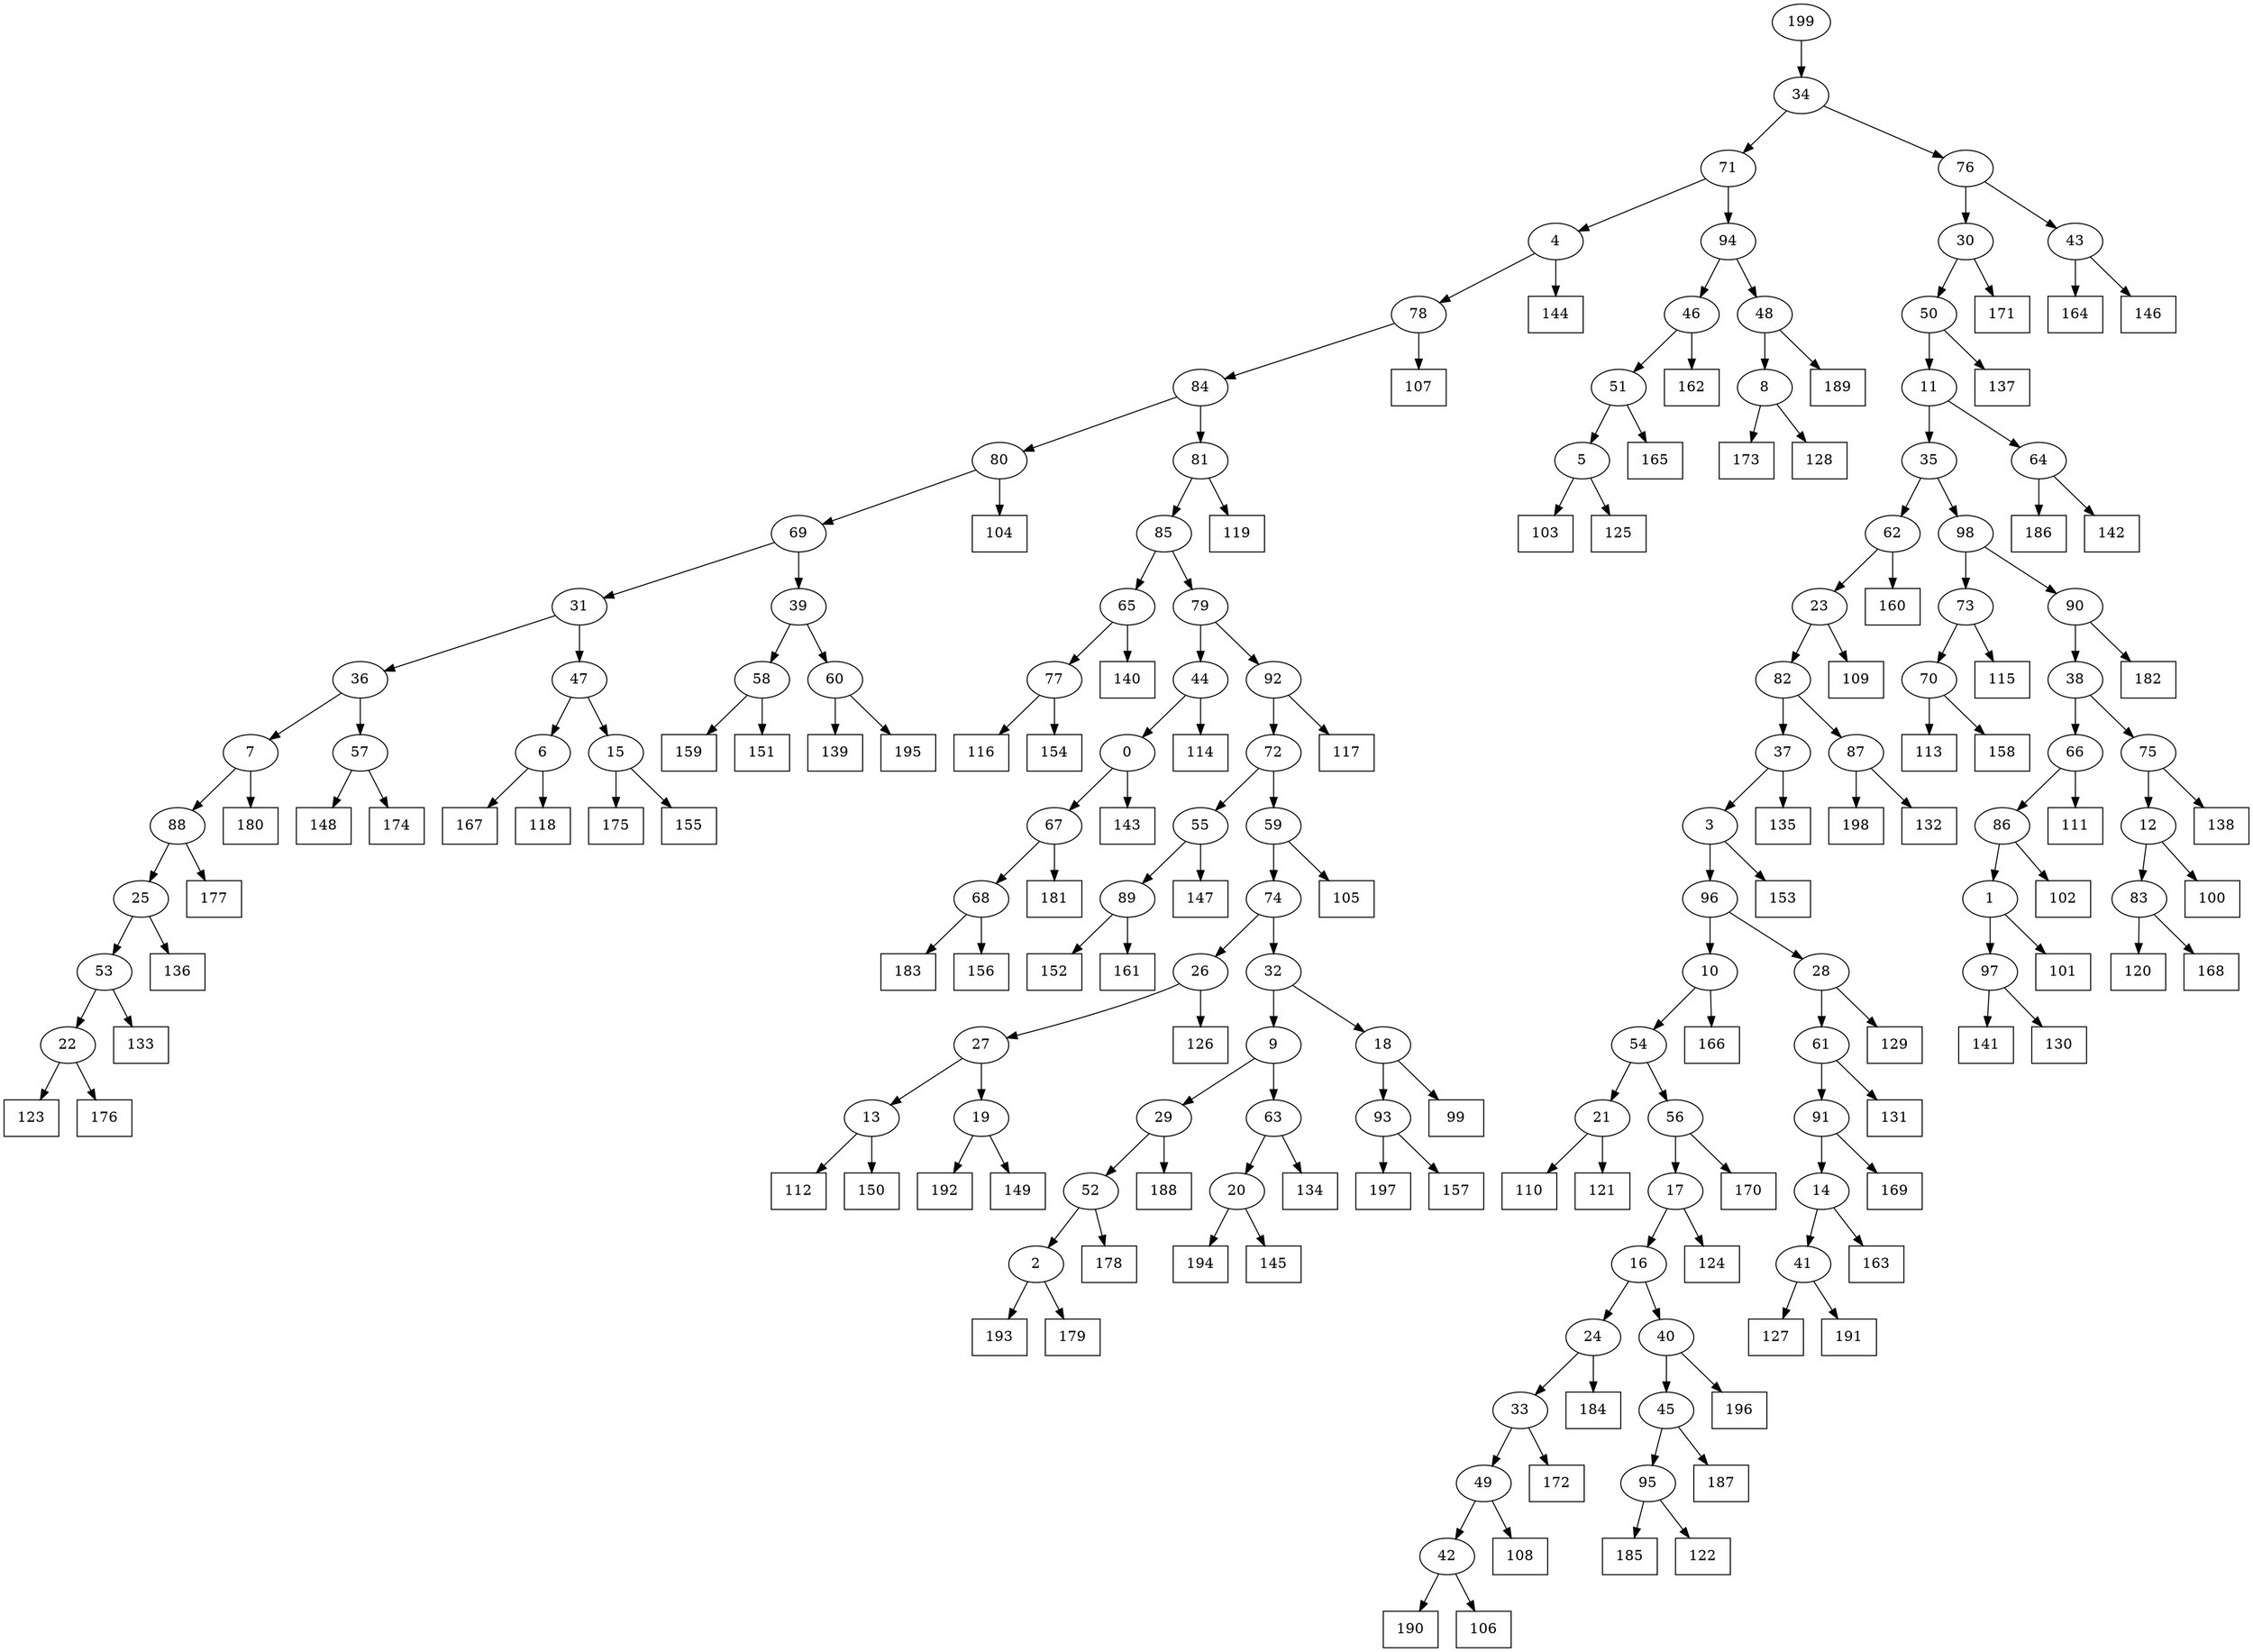 digraph G {
0[label="0"];
1[label="1"];
2[label="2"];
3[label="3"];
4[label="4"];
5[label="5"];
6[label="6"];
7[label="7"];
8[label="8"];
9[label="9"];
10[label="10"];
11[label="11"];
12[label="12"];
13[label="13"];
14[label="14"];
15[label="15"];
16[label="16"];
17[label="17"];
18[label="18"];
19[label="19"];
20[label="20"];
21[label="21"];
22[label="22"];
23[label="23"];
24[label="24"];
25[label="25"];
26[label="26"];
27[label="27"];
28[label="28"];
29[label="29"];
30[label="30"];
31[label="31"];
32[label="32"];
33[label="33"];
34[label="34"];
35[label="35"];
36[label="36"];
37[label="37"];
38[label="38"];
39[label="39"];
40[label="40"];
41[label="41"];
42[label="42"];
43[label="43"];
44[label="44"];
45[label="45"];
46[label="46"];
47[label="47"];
48[label="48"];
49[label="49"];
50[label="50"];
51[label="51"];
52[label="52"];
53[label="53"];
54[label="54"];
55[label="55"];
56[label="56"];
57[label="57"];
58[label="58"];
59[label="59"];
60[label="60"];
61[label="61"];
62[label="62"];
63[label="63"];
64[label="64"];
65[label="65"];
66[label="66"];
67[label="67"];
68[label="68"];
69[label="69"];
70[label="70"];
71[label="71"];
72[label="72"];
73[label="73"];
74[label="74"];
75[label="75"];
76[label="76"];
77[label="77"];
78[label="78"];
79[label="79"];
80[label="80"];
81[label="81"];
82[label="82"];
83[label="83"];
84[label="84"];
85[label="85"];
86[label="86"];
87[label="87"];
88[label="88"];
89[label="89"];
90[label="90"];
91[label="91"];
92[label="92"];
93[label="93"];
94[label="94"];
95[label="95"];
96[label="96"];
97[label="97"];
98[label="98"];
99[shape=box,label="148"];
100[shape=box,label="116"];
101[shape=box,label="120"];
102[shape=box,label="152"];
103[shape=box,label="147"];
104[shape=box,label="127"];
105[shape=box,label="159"];
106[shape=box,label="102"];
107[shape=box,label="113"];
108[shape=box,label="136"];
109[shape=box,label="184"];
110[shape=box,label="192"];
111[shape=box,label="167"];
112[shape=box,label="112"];
113[shape=box,label="108"];
114[shape=box,label="141"];
115[shape=box,label="103"];
116[shape=box,label="129"];
117[shape=box,label="109"];
118[shape=box,label="105"];
119[shape=box,label="186"];
120[shape=box,label="182"];
121[shape=box,label="149"];
122[shape=box,label="123"];
123[shape=box,label="173"];
124[shape=box,label="134"];
125[shape=box,label="128"];
126[shape=box,label="197"];
127[shape=box,label="165"];
128[shape=box,label="160"];
129[shape=box,label="161"];
130[shape=box,label="107"];
131[shape=box,label="140"];
132[shape=box,label="174"];
133[shape=box,label="104"];
134[shape=box,label="164"];
135[shape=box,label="111"];
136[shape=box,label="139"];
137[shape=box,label="180"];
138[shape=box,label="172"];
139[shape=box,label="183"];
140[shape=box,label="138"];
141[shape=box,label="162"];
142[shape=box,label="154"];
143[shape=box,label="101"];
144[shape=box,label="118"];
145[shape=box,label="150"];
146[shape=box,label="157"];
147[shape=box,label="194"];
148[shape=box,label="146"];
149[shape=box,label="156"];
150[shape=box,label="169"];
151[shape=box,label="135"];
152[shape=box,label="133"];
153[shape=box,label="171"];
154[shape=box,label="166"];
155[shape=box,label="193"];
156[shape=box,label="198"];
157[shape=box,label="163"];
158[shape=box,label="115"];
159[shape=box,label="188"];
160[shape=box,label="168"];
161[shape=box,label="110"];
162[shape=box,label="153"];
163[shape=box,label="144"];
164[shape=box,label="179"];
165[shape=box,label="181"];
166[shape=box,label="177"];
167[shape=box,label="196"];
168[shape=box,label="100"];
169[shape=box,label="185"];
170[shape=box,label="121"];
171[shape=box,label="158"];
172[shape=box,label="131"];
173[shape=box,label="195"];
174[shape=box,label="190"];
175[shape=box,label="151"];
176[shape=box,label="175"];
177[shape=box,label="132"];
178[shape=box,label="99"];
179[shape=box,label="124"];
180[shape=box,label="142"];
181[shape=box,label="106"];
182[shape=box,label="117"];
183[shape=box,label="176"];
184[shape=box,label="155"];
185[shape=box,label="126"];
186[shape=box,label="122"];
187[shape=box,label="191"];
188[shape=box,label="170"];
189[shape=box,label="187"];
190[shape=box,label="189"];
191[shape=box,label="178"];
192[shape=box,label="145"];
193[shape=box,label="125"];
194[shape=box,label="130"];
195[shape=box,label="143"];
196[shape=box,label="119"];
197[shape=box,label="114"];
198[shape=box,label="137"];
199[label="199"];
80->133 ;
77->142 ;
37->151 ;
38->66 ;
41->187 ;
13->112 ;
25->108 ;
66->135 ;
83->160 ;
7->137 ;
90->120 ;
5->115 ;
65->131 ;
14->157 ;
27->19 ;
92->182 ;
73->158 ;
19->110 ;
8->125 ;
60->173 ;
20->192 ;
68->149 ;
55->103 ;
70->171 ;
45->95 ;
51->5 ;
5->193 ;
95->169 ;
89->102 ;
9->63 ;
4->163 ;
88->166 ;
87->177 ;
71->94 ;
68->139 ;
15->176 ;
94->46 ;
67->68 ;
91->150 ;
48->8 ;
63->20 ;
98->90 ;
75->140 ;
62->128 ;
29->159 ;
78->130 ;
57->99 ;
40->45 ;
28->61 ;
61->91 ;
65->77 ;
86->1 ;
1->143 ;
20->147 ;
53->152 ;
43->134 ;
37->3 ;
3->162 ;
81->85 ;
42->174 ;
91->14 ;
62->23 ;
47->15 ;
15->184 ;
17->179 ;
26->185 ;
56->188 ;
70->107 ;
0->195 ;
54->21 ;
60->136 ;
6->144 ;
23->82 ;
82->37 ;
58->175 ;
17->16 ;
26->27 ;
9->29 ;
2->155 ;
46->141 ;
64->119 ;
85->65 ;
44->0 ;
74->26 ;
12->83 ;
83->101 ;
76->30 ;
11->64 ;
64->180 ;
87->156 ;
30->153 ;
69->39 ;
19->121 ;
31->47 ;
97->114 ;
88->25 ;
82->87 ;
94->48 ;
48->190 ;
63->124 ;
43->148 ;
16->40 ;
24->109 ;
50->198 ;
96->28 ;
28->116 ;
199->34 ;
34->71 ;
89->129 ;
72->55 ;
55->89 ;
10->154 ;
79->44 ;
39->60 ;
25->53 ;
71->4 ;
4->78 ;
98->73 ;
59->74 ;
49->42 ;
42->181 ;
93->126 ;
7->88 ;
77->100 ;
29->52 ;
52->191 ;
35->98 ;
74->32 ;
32->9 ;
11->35 ;
35->62 ;
90->38 ;
38->75 ;
22->122 ;
36->57 ;
30->50 ;
50->11 ;
23->117 ;
14->41 ;
41->104 ;
0->67 ;
67->165 ;
66->86 ;
86->106 ;
78->84 ;
32->18 ;
18->178 ;
93->146 ;
1->97 ;
97->194 ;
61->172 ;
72->59 ;
59->118 ;
21->170 ;
16->24 ;
45->189 ;
27->13 ;
13->145 ;
40->167 ;
10->54 ;
21->161 ;
47->6 ;
6->111 ;
44->197 ;
31->36 ;
36->7 ;
54->56 ;
96->10 ;
8->123 ;
95->186 ;
52->2 ;
2->164 ;
56->17 ;
53->22 ;
22->183 ;
57->132 ;
24->33 ;
33->138 ;
69->31 ;
34->76 ;
76->43 ;
18->93 ;
33->49 ;
49->113 ;
92->72 ;
84->80 ;
80->69 ;
84->81 ;
46->51 ;
51->127 ;
81->196 ;
85->79 ;
79->92 ;
73->70 ;
39->58 ;
58->105 ;
3->96 ;
75->12 ;
12->168 ;
}
